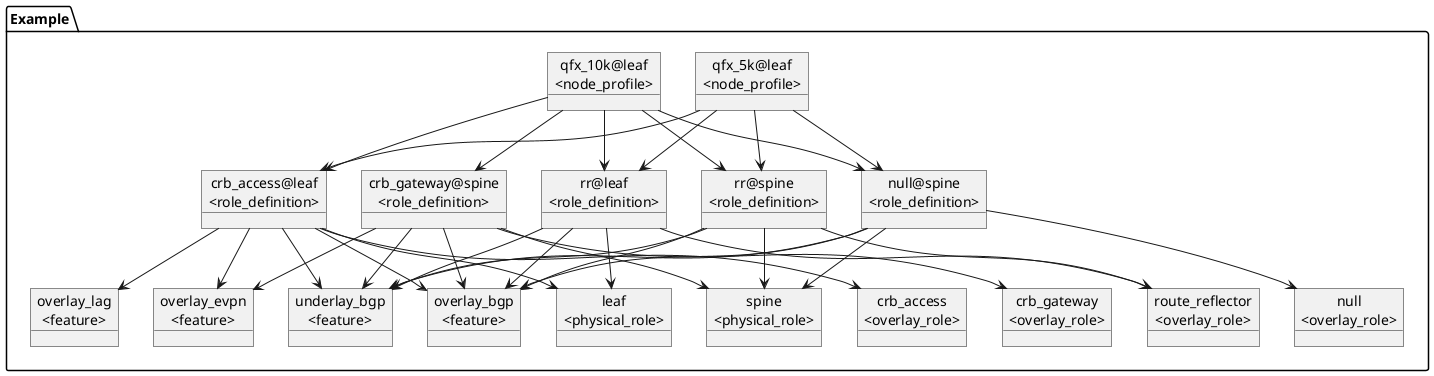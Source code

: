 @startuml Feature Based Abstract Config - VNC DB Model
package Example {
    together {
        object "underlay_bgp\n<feature>" as underlay_bgp
        object "overlay_bgp\n<feature>" as overlay_bgp
        object "overlay_evpn\n<feature>" as overlay_evpn
        object "overlay_lag\n<feature>" as overlay_lag
    }
    together {
        object "leaf\n<physical_role>" as leaf
        object "spine\n<physical_role>" as spine
    }
    together {
        object "crb_gateway\n<overlay_role>" as crb_gateway
        object "crb_access\n<overlay_role>" as crb_access
        object "route_reflector\n<overlay_role>" as route_reflector
        object "null\n<overlay_role>" as null
    }
    together {
        object "null@spine\n<role_definition>" as null_spine
        object "rr@leaf\n<role_definition>" as rr_leaf
        object "rr@spine\n<role_definition>" as rr_spine
        object "crb_gateway@spine\n<role_definition>" as crb_gw_spine
        object "crb_access@leaf\n<role_definition>" as crb_acc_leaf
    }
    together {
        object "qfx_5k@leaf\n<node_profile>" as qfx_5k
        object "qfx_10k@leaf\n<node_profile>" as qfx_10k
    }
}
null_spine --> spine
null_spine --> null
null_spine --> underlay_bgp
null_spine --> overlay_bgp
rr_leaf --> route_reflector
rr_leaf --> leaf
rr_leaf --> underlay_bgp
rr_leaf --> overlay_bgp
rr_spine --> route_reflector
rr_spine --> spine
rr_spine --> underlay_bgp
rr_spine --> overlay_bgp
crb_gw_spine --> crb_gateway
crb_gw_spine --> spine
crb_gw_spine --> underlay_bgp
crb_gw_spine --> overlay_bgp
crb_gw_spine --> overlay_evpn
crb_acc_leaf --> crb_access
crb_acc_leaf --> leaf
crb_acc_leaf --> underlay_bgp
crb_acc_leaf --> overlay_bgp
crb_acc_leaf --> overlay_evpn
crb_acc_leaf --> overlay_lag
qfx_5k --> crb_acc_leaf
qfx_5k --> rr_leaf
qfx_5k --> null_spine
qfx_5k --> rr_spine
qfx_10k --> crb_acc_leaf
qfx_10k --> rr_leaf
qfx_10k --> null_spine
qfx_10k --> crb_gw_spine
qfx_10k --> rr_spine
@enduml
